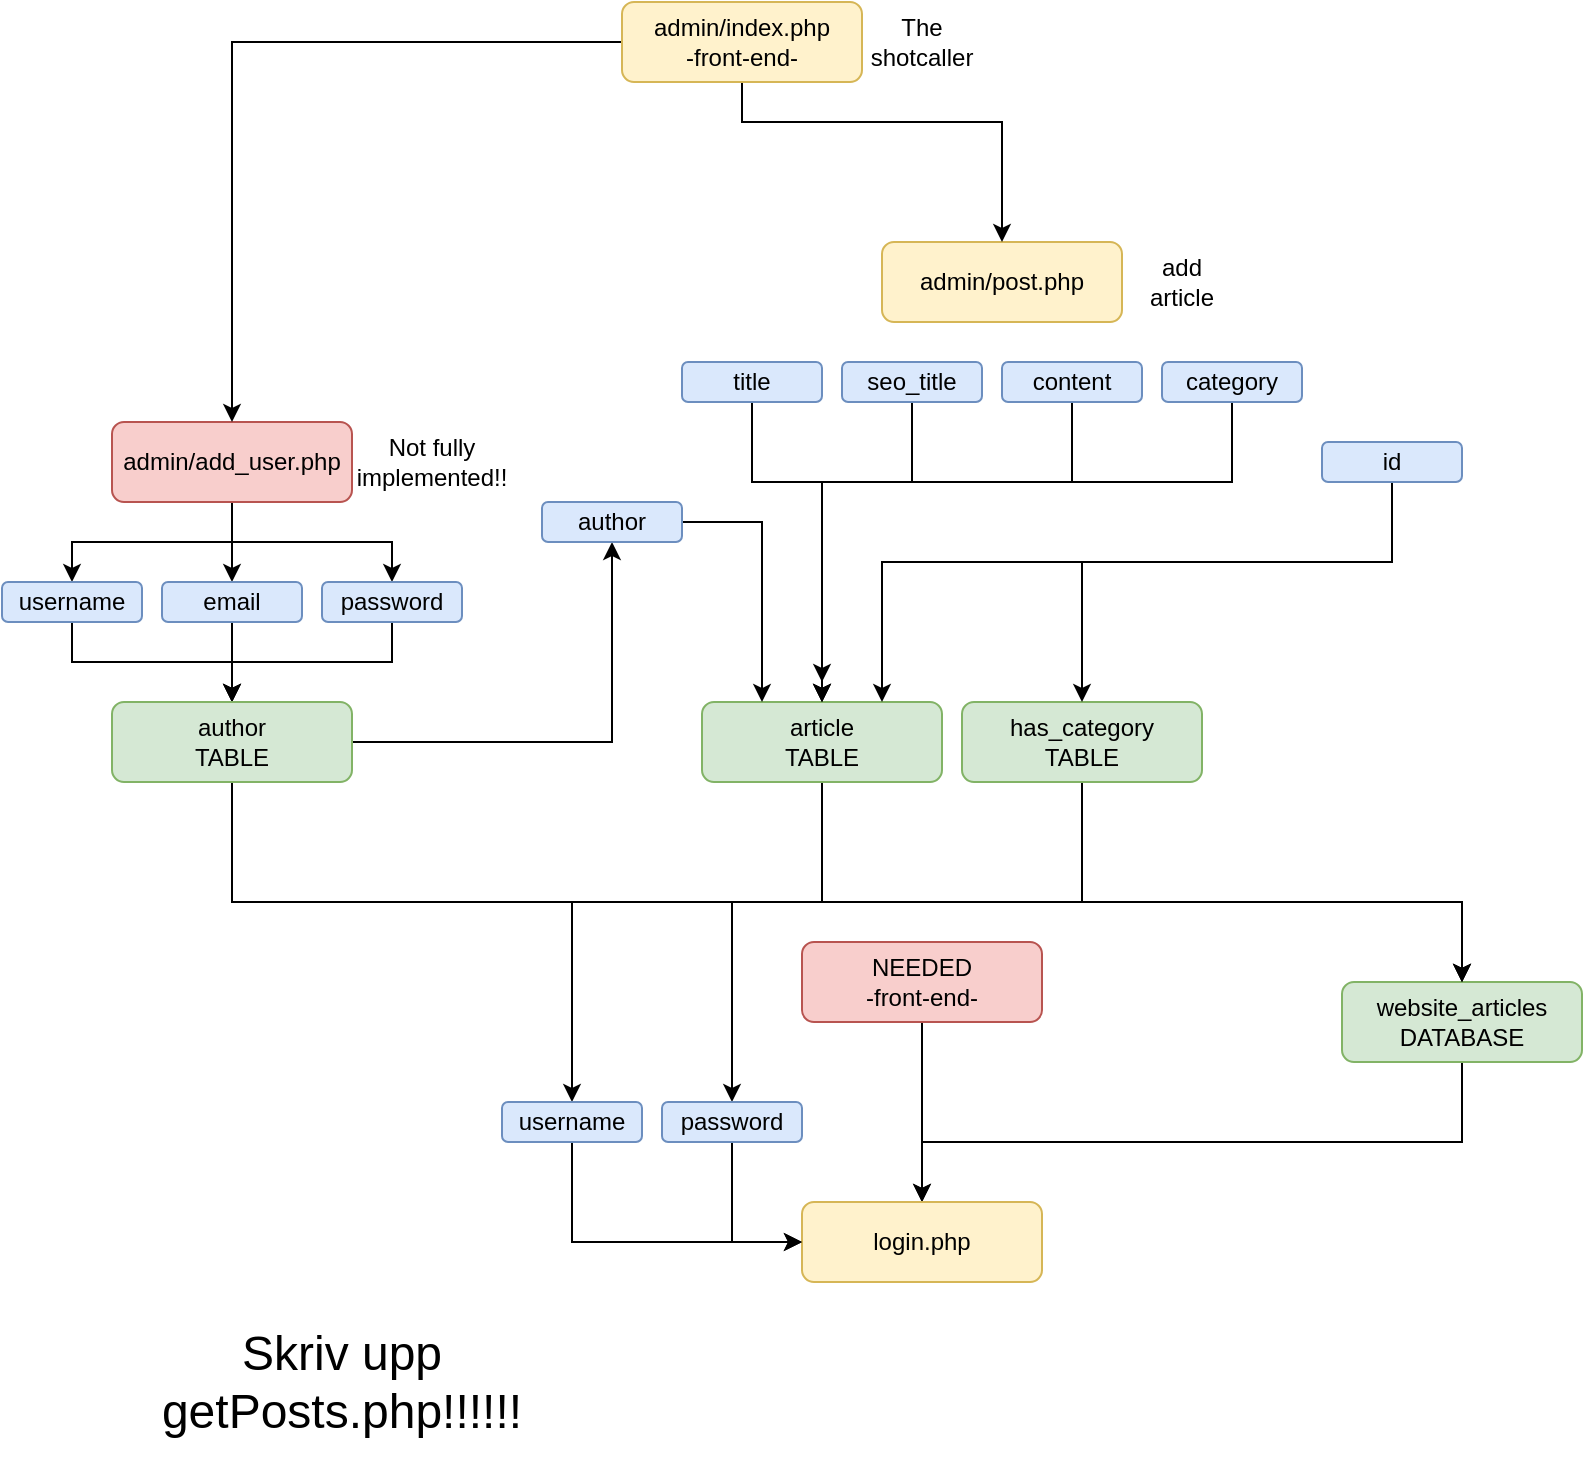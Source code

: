 <mxfile version="13.10.1" type="device"><diagram id="C5RBs43oDa-KdzZeNtuy" name="Page-1"><mxGraphModel dx="1381" dy="764" grid="1" gridSize="10" guides="1" tooltips="1" connect="1" arrows="1" fold="1" page="1" pageScale="1" pageWidth="827" pageHeight="1169" math="0" shadow="0"><root><mxCell id="WIyWlLk6GJQsqaUBKTNV-0"/><mxCell id="WIyWlLk6GJQsqaUBKTNV-1" parent="WIyWlLk6GJQsqaUBKTNV-0"/><mxCell id="elx8L_hnl3mIXluWUQEK-6" style="edgeStyle=orthogonalEdgeStyle;rounded=0;orthogonalLoop=1;jettySize=auto;html=1;exitX=0.5;exitY=1;exitDx=0;exitDy=0;entryX=0.5;entryY=0;entryDx=0;entryDy=0;" edge="1" parent="WIyWlLk6GJQsqaUBKTNV-1" source="WIyWlLk6GJQsqaUBKTNV-3" target="elx8L_hnl3mIXluWUQEK-3"><mxGeometry relative="1" as="geometry"/></mxCell><mxCell id="elx8L_hnl3mIXluWUQEK-7" style="edgeStyle=orthogonalEdgeStyle;rounded=0;orthogonalLoop=1;jettySize=auto;html=1;entryX=0.5;entryY=0;entryDx=0;entryDy=0;" edge="1" parent="WIyWlLk6GJQsqaUBKTNV-1" source="WIyWlLk6GJQsqaUBKTNV-3" target="elx8L_hnl3mIXluWUQEK-4"><mxGeometry relative="1" as="geometry"/></mxCell><mxCell id="elx8L_hnl3mIXluWUQEK-8" style="edgeStyle=orthogonalEdgeStyle;rounded=0;orthogonalLoop=1;jettySize=auto;html=1;entryX=0.5;entryY=0;entryDx=0;entryDy=0;" edge="1" parent="WIyWlLk6GJQsqaUBKTNV-1" source="WIyWlLk6GJQsqaUBKTNV-3" target="elx8L_hnl3mIXluWUQEK-5"><mxGeometry relative="1" as="geometry"/></mxCell><mxCell id="WIyWlLk6GJQsqaUBKTNV-3" value="admin/add_user.php" style="rounded=1;whiteSpace=wrap;html=1;fontSize=12;glass=0;strokeWidth=1;shadow=0;fillColor=#f8cecc;strokeColor=#b85450;" parent="WIyWlLk6GJQsqaUBKTNV-1" vertex="1"><mxGeometry x="65" y="220" width="120" height="40" as="geometry"/></mxCell><mxCell id="elx8L_hnl3mIXluWUQEK-79" style="edgeStyle=orthogonalEdgeStyle;rounded=0;orthogonalLoop=1;jettySize=auto;html=1;entryX=0.5;entryY=0;entryDx=0;entryDy=0;" edge="1" parent="WIyWlLk6GJQsqaUBKTNV-1" source="elx8L_hnl3mIXluWUQEK-0" target="elx8L_hnl3mIXluWUQEK-78"><mxGeometry relative="1" as="geometry"><Array as="points"><mxPoint x="740" y="580"/><mxPoint x="470" y="580"/></Array></mxGeometry></mxCell><mxCell id="elx8L_hnl3mIXluWUQEK-0" value="website_articles DATABASE" style="rounded=1;whiteSpace=wrap;html=1;fontSize=12;glass=0;strokeWidth=1;shadow=0;fillColor=#d5e8d4;strokeColor=#82b366;" vertex="1" parent="WIyWlLk6GJQsqaUBKTNV-1"><mxGeometry x="680" y="500" width="120" height="40" as="geometry"/></mxCell><mxCell id="elx8L_hnl3mIXluWUQEK-11" style="edgeStyle=orthogonalEdgeStyle;rounded=0;orthogonalLoop=1;jettySize=auto;html=1;entryX=0.5;entryY=0;entryDx=0;entryDy=0;" edge="1" parent="WIyWlLk6GJQsqaUBKTNV-1" source="elx8L_hnl3mIXluWUQEK-3" target="elx8L_hnl3mIXluWUQEK-10"><mxGeometry relative="1" as="geometry"/></mxCell><mxCell id="elx8L_hnl3mIXluWUQEK-3" value="username" style="rounded=1;whiteSpace=wrap;html=1;fontSize=12;glass=0;strokeWidth=1;shadow=0;fillColor=#dae8fc;strokeColor=#6c8ebf;" vertex="1" parent="WIyWlLk6GJQsqaUBKTNV-1"><mxGeometry x="10" y="300" width="70" height="20" as="geometry"/></mxCell><mxCell id="elx8L_hnl3mIXluWUQEK-12" style="edgeStyle=orthogonalEdgeStyle;rounded=0;orthogonalLoop=1;jettySize=auto;html=1;exitX=0.5;exitY=1;exitDx=0;exitDy=0;" edge="1" parent="WIyWlLk6GJQsqaUBKTNV-1" source="elx8L_hnl3mIXluWUQEK-4"><mxGeometry relative="1" as="geometry"><mxPoint x="125" y="360" as="targetPoint"/></mxGeometry></mxCell><mxCell id="elx8L_hnl3mIXluWUQEK-4" value="email" style="rounded=1;whiteSpace=wrap;html=1;fontSize=12;glass=0;strokeWidth=1;shadow=0;fillColor=#dae8fc;strokeColor=#6c8ebf;" vertex="1" parent="WIyWlLk6GJQsqaUBKTNV-1"><mxGeometry x="90" y="300" width="70" height="20" as="geometry"/></mxCell><mxCell id="elx8L_hnl3mIXluWUQEK-13" style="edgeStyle=orthogonalEdgeStyle;rounded=0;orthogonalLoop=1;jettySize=auto;html=1;entryX=0.5;entryY=0;entryDx=0;entryDy=0;" edge="1" parent="WIyWlLk6GJQsqaUBKTNV-1" source="elx8L_hnl3mIXluWUQEK-5" target="elx8L_hnl3mIXluWUQEK-10"><mxGeometry relative="1" as="geometry"/></mxCell><mxCell id="elx8L_hnl3mIXluWUQEK-5" value="password" style="rounded=1;whiteSpace=wrap;html=1;fontSize=12;glass=0;strokeWidth=1;shadow=0;fillColor=#dae8fc;strokeColor=#6c8ebf;" vertex="1" parent="WIyWlLk6GJQsqaUBKTNV-1"><mxGeometry x="170" y="300" width="70" height="20" as="geometry"/></mxCell><mxCell id="elx8L_hnl3mIXluWUQEK-63" style="edgeStyle=orthogonalEdgeStyle;rounded=0;orthogonalLoop=1;jettySize=auto;html=1;entryX=0.5;entryY=1;entryDx=0;entryDy=0;" edge="1" parent="WIyWlLk6GJQsqaUBKTNV-1" source="elx8L_hnl3mIXluWUQEK-10" target="elx8L_hnl3mIXluWUQEK-61"><mxGeometry relative="1" as="geometry"/></mxCell><mxCell id="elx8L_hnl3mIXluWUQEK-75" style="edgeStyle=orthogonalEdgeStyle;rounded=0;orthogonalLoop=1;jettySize=auto;html=1;entryX=0.5;entryY=0;entryDx=0;entryDy=0;" edge="1" parent="WIyWlLk6GJQsqaUBKTNV-1" source="elx8L_hnl3mIXluWUQEK-10" target="elx8L_hnl3mIXluWUQEK-0"><mxGeometry relative="1" as="geometry"><Array as="points"><mxPoint x="125" y="460"/><mxPoint x="740" y="460"/></Array></mxGeometry></mxCell><mxCell id="elx8L_hnl3mIXluWUQEK-84" style="edgeStyle=orthogonalEdgeStyle;rounded=0;orthogonalLoop=1;jettySize=auto;html=1;entryX=0.5;entryY=0;entryDx=0;entryDy=0;" edge="1" parent="WIyWlLk6GJQsqaUBKTNV-1" source="elx8L_hnl3mIXluWUQEK-10" target="elx8L_hnl3mIXluWUQEK-81"><mxGeometry relative="1" as="geometry"><Array as="points"><mxPoint x="125" y="460"/><mxPoint x="295" y="460"/></Array></mxGeometry></mxCell><mxCell id="elx8L_hnl3mIXluWUQEK-85" style="edgeStyle=orthogonalEdgeStyle;rounded=0;orthogonalLoop=1;jettySize=auto;html=1;entryX=0.5;entryY=0;entryDx=0;entryDy=0;" edge="1" parent="WIyWlLk6GJQsqaUBKTNV-1" source="elx8L_hnl3mIXluWUQEK-10" target="elx8L_hnl3mIXluWUQEK-82"><mxGeometry relative="1" as="geometry"><Array as="points"><mxPoint x="125" y="460"/><mxPoint x="375" y="460"/></Array></mxGeometry></mxCell><mxCell id="elx8L_hnl3mIXluWUQEK-10" value="author&lt;br&gt;TABLE" style="rounded=1;whiteSpace=wrap;html=1;fontSize=12;glass=0;strokeWidth=1;shadow=0;fillColor=#d5e8d4;strokeColor=#82b366;" vertex="1" parent="WIyWlLk6GJQsqaUBKTNV-1"><mxGeometry x="65" y="360" width="120" height="40" as="geometry"/></mxCell><mxCell id="elx8L_hnl3mIXluWUQEK-14" value="Not fully implemented!!" style="text;html=1;strokeColor=none;fillColor=none;align=center;verticalAlign=middle;whiteSpace=wrap;rounded=0;" vertex="1" parent="WIyWlLk6GJQsqaUBKTNV-1"><mxGeometry x="205" y="230" width="40" height="20" as="geometry"/></mxCell><mxCell id="elx8L_hnl3mIXluWUQEK-16" value="admin/post.php" style="rounded=1;whiteSpace=wrap;html=1;fontSize=12;glass=0;strokeWidth=1;shadow=0;fillColor=#fff2cc;strokeColor=#d6b656;" vertex="1" parent="WIyWlLk6GJQsqaUBKTNV-1"><mxGeometry x="450" y="130" width="120" height="40" as="geometry"/></mxCell><mxCell id="elx8L_hnl3mIXluWUQEK-76" style="edgeStyle=orthogonalEdgeStyle;rounded=0;orthogonalLoop=1;jettySize=auto;html=1;entryX=0.5;entryY=0;entryDx=0;entryDy=0;" edge="1" parent="WIyWlLk6GJQsqaUBKTNV-1" source="elx8L_hnl3mIXluWUQEK-17" target="elx8L_hnl3mIXluWUQEK-0"><mxGeometry relative="1" as="geometry"><Array as="points"><mxPoint x="420" y="460"/><mxPoint x="740" y="460"/></Array></mxGeometry></mxCell><mxCell id="elx8L_hnl3mIXluWUQEK-17" value="article&lt;br&gt;TABLE" style="rounded=1;whiteSpace=wrap;html=1;fontSize=12;glass=0;strokeWidth=1;shadow=0;fillColor=#d5e8d4;strokeColor=#82b366;" vertex="1" parent="WIyWlLk6GJQsqaUBKTNV-1"><mxGeometry x="360" y="360" width="120" height="40" as="geometry"/></mxCell><mxCell id="elx8L_hnl3mIXluWUQEK-23" style="edgeStyle=orthogonalEdgeStyle;rounded=0;orthogonalLoop=1;jettySize=auto;html=1;entryX=0.5;entryY=0;entryDx=0;entryDy=0;" edge="1" parent="WIyWlLk6GJQsqaUBKTNV-1" source="elx8L_hnl3mIXluWUQEK-18" target="WIyWlLk6GJQsqaUBKTNV-3"><mxGeometry relative="1" as="geometry"/></mxCell><mxCell id="elx8L_hnl3mIXluWUQEK-56" style="edgeStyle=orthogonalEdgeStyle;rounded=0;orthogonalLoop=1;jettySize=auto;html=1;entryX=0.5;entryY=0;entryDx=0;entryDy=0;" edge="1" parent="WIyWlLk6GJQsqaUBKTNV-1" source="elx8L_hnl3mIXluWUQEK-18" target="elx8L_hnl3mIXluWUQEK-16"><mxGeometry relative="1" as="geometry"><Array as="points"><mxPoint x="380" y="70"/><mxPoint x="510" y="70"/></Array></mxGeometry></mxCell><mxCell id="elx8L_hnl3mIXluWUQEK-18" value="admin/index.php&lt;br&gt;-front-end-" style="rounded=1;whiteSpace=wrap;html=1;fontSize=12;glass=0;strokeWidth=1;shadow=0;fillColor=#fff2cc;strokeColor=#d6b656;" vertex="1" parent="WIyWlLk6GJQsqaUBKTNV-1"><mxGeometry x="320" y="10" width="120" height="40" as="geometry"/></mxCell><mxCell id="elx8L_hnl3mIXluWUQEK-21" value="The shotcaller" style="text;html=1;align=center;verticalAlign=middle;whiteSpace=wrap;rounded=0;" vertex="1" parent="WIyWlLk6GJQsqaUBKTNV-1"><mxGeometry x="450" y="20" width="40" height="20" as="geometry"/></mxCell><mxCell id="elx8L_hnl3mIXluWUQEK-77" style="edgeStyle=orthogonalEdgeStyle;rounded=0;orthogonalLoop=1;jettySize=auto;html=1;entryX=0.5;entryY=0;entryDx=0;entryDy=0;" edge="1" parent="WIyWlLk6GJQsqaUBKTNV-1" source="elx8L_hnl3mIXluWUQEK-52" target="elx8L_hnl3mIXluWUQEK-0"><mxGeometry relative="1" as="geometry"><Array as="points"><mxPoint x="550" y="460"/><mxPoint x="740" y="460"/></Array></mxGeometry></mxCell><mxCell id="elx8L_hnl3mIXluWUQEK-52" value="has_category&lt;br&gt;TABLE" style="rounded=1;whiteSpace=wrap;html=1;fontSize=12;glass=0;strokeWidth=1;shadow=0;fillColor=#d5e8d4;strokeColor=#82b366;" vertex="1" parent="WIyWlLk6GJQsqaUBKTNV-1"><mxGeometry x="490" y="360" width="120" height="40" as="geometry"/></mxCell><mxCell id="elx8L_hnl3mIXluWUQEK-83" style="edgeStyle=orthogonalEdgeStyle;rounded=0;orthogonalLoop=1;jettySize=auto;html=1;entryX=0.5;entryY=0;entryDx=0;entryDy=0;" edge="1" parent="WIyWlLk6GJQsqaUBKTNV-1" source="elx8L_hnl3mIXluWUQEK-55" target="elx8L_hnl3mIXluWUQEK-78"><mxGeometry relative="1" as="geometry"/></mxCell><mxCell id="elx8L_hnl3mIXluWUQEK-55" value="NEEDED&lt;br&gt;-front-end-" style="rounded=1;whiteSpace=wrap;html=1;fontSize=12;glass=0;strokeWidth=1;shadow=0;fillColor=#f8cecc;strokeColor=#b85450;" vertex="1" parent="WIyWlLk6GJQsqaUBKTNV-1"><mxGeometry x="410" y="480" width="120" height="40" as="geometry"/></mxCell><mxCell id="elx8L_hnl3mIXluWUQEK-70" style="edgeStyle=orthogonalEdgeStyle;rounded=0;orthogonalLoop=1;jettySize=auto;html=1;entryX=0.5;entryY=0;entryDx=0;entryDy=0;" edge="1" parent="WIyWlLk6GJQsqaUBKTNV-1" source="elx8L_hnl3mIXluWUQEK-57" target="elx8L_hnl3mIXluWUQEK-17"><mxGeometry relative="1" as="geometry"><Array as="points"><mxPoint x="385" y="250"/><mxPoint x="420" y="250"/></Array></mxGeometry></mxCell><mxCell id="elx8L_hnl3mIXluWUQEK-57" value="title" style="rounded=1;whiteSpace=wrap;html=1;fontSize=12;glass=0;strokeWidth=1;shadow=0;fillColor=#dae8fc;strokeColor=#6c8ebf;" vertex="1" parent="WIyWlLk6GJQsqaUBKTNV-1"><mxGeometry x="350" y="190" width="70" height="20" as="geometry"/></mxCell><mxCell id="elx8L_hnl3mIXluWUQEK-68" style="edgeStyle=orthogonalEdgeStyle;rounded=0;orthogonalLoop=1;jettySize=auto;html=1;" edge="1" parent="WIyWlLk6GJQsqaUBKTNV-1" source="elx8L_hnl3mIXluWUQEK-58"><mxGeometry relative="1" as="geometry"><mxPoint x="420" y="350" as="targetPoint"/><Array as="points"><mxPoint x="545" y="250"/><mxPoint x="420" y="250"/></Array></mxGeometry></mxCell><mxCell id="elx8L_hnl3mIXluWUQEK-58" value="content" style="rounded=1;whiteSpace=wrap;html=1;fontSize=12;glass=0;strokeWidth=1;shadow=0;fillColor=#dae8fc;strokeColor=#6c8ebf;" vertex="1" parent="WIyWlLk6GJQsqaUBKTNV-1"><mxGeometry x="510" y="190" width="70" height="20" as="geometry"/></mxCell><mxCell id="elx8L_hnl3mIXluWUQEK-69" style="edgeStyle=orthogonalEdgeStyle;rounded=0;orthogonalLoop=1;jettySize=auto;html=1;entryX=0.5;entryY=0;entryDx=0;entryDy=0;" edge="1" parent="WIyWlLk6GJQsqaUBKTNV-1" source="elx8L_hnl3mIXluWUQEK-59" target="elx8L_hnl3mIXluWUQEK-17"><mxGeometry relative="1" as="geometry"><Array as="points"><mxPoint x="625" y="250"/><mxPoint x="420" y="250"/></Array></mxGeometry></mxCell><mxCell id="elx8L_hnl3mIXluWUQEK-59" value="category" style="rounded=1;whiteSpace=wrap;html=1;fontSize=12;glass=0;strokeWidth=1;shadow=0;fillColor=#dae8fc;strokeColor=#6c8ebf;" vertex="1" parent="WIyWlLk6GJQsqaUBKTNV-1"><mxGeometry x="590" y="190" width="70" height="20" as="geometry"/></mxCell><mxCell id="elx8L_hnl3mIXluWUQEK-67" style="edgeStyle=orthogonalEdgeStyle;rounded=0;orthogonalLoop=1;jettySize=auto;html=1;entryX=0.5;entryY=0;entryDx=0;entryDy=0;" edge="1" parent="WIyWlLk6GJQsqaUBKTNV-1" source="elx8L_hnl3mIXluWUQEK-60" target="elx8L_hnl3mIXluWUQEK-17"><mxGeometry relative="1" as="geometry"><Array as="points"><mxPoint x="465" y="250"/><mxPoint x="420" y="250"/></Array></mxGeometry></mxCell><mxCell id="elx8L_hnl3mIXluWUQEK-60" value="seo_title" style="rounded=1;whiteSpace=wrap;html=1;fontSize=12;glass=0;strokeWidth=1;shadow=0;fillColor=#dae8fc;strokeColor=#6c8ebf;" vertex="1" parent="WIyWlLk6GJQsqaUBKTNV-1"><mxGeometry x="430" y="190" width="70" height="20" as="geometry"/></mxCell><mxCell id="elx8L_hnl3mIXluWUQEK-65" style="edgeStyle=orthogonalEdgeStyle;rounded=0;orthogonalLoop=1;jettySize=auto;html=1;entryX=0.25;entryY=0;entryDx=0;entryDy=0;" edge="1" parent="WIyWlLk6GJQsqaUBKTNV-1" source="elx8L_hnl3mIXluWUQEK-61" target="elx8L_hnl3mIXluWUQEK-17"><mxGeometry relative="1" as="geometry"/></mxCell><mxCell id="elx8L_hnl3mIXluWUQEK-61" value="author" style="rounded=1;whiteSpace=wrap;html=1;fontSize=12;glass=0;strokeWidth=1;shadow=0;fillColor=#dae8fc;strokeColor=#6c8ebf;" vertex="1" parent="WIyWlLk6GJQsqaUBKTNV-1"><mxGeometry x="280" y="260" width="70" height="20" as="geometry"/></mxCell><mxCell id="elx8L_hnl3mIXluWUQEK-72" style="edgeStyle=orthogonalEdgeStyle;rounded=0;orthogonalLoop=1;jettySize=auto;html=1;entryX=0.5;entryY=0;entryDx=0;entryDy=0;" edge="1" parent="WIyWlLk6GJQsqaUBKTNV-1" source="elx8L_hnl3mIXluWUQEK-62" target="elx8L_hnl3mIXluWUQEK-52"><mxGeometry relative="1" as="geometry"><Array as="points"><mxPoint x="705" y="290"/><mxPoint x="550" y="290"/></Array></mxGeometry></mxCell><mxCell id="elx8L_hnl3mIXluWUQEK-73" style="edgeStyle=orthogonalEdgeStyle;rounded=0;orthogonalLoop=1;jettySize=auto;html=1;entryX=0.75;entryY=0;entryDx=0;entryDy=0;" edge="1" parent="WIyWlLk6GJQsqaUBKTNV-1" source="elx8L_hnl3mIXluWUQEK-62" target="elx8L_hnl3mIXluWUQEK-17"><mxGeometry relative="1" as="geometry"><Array as="points"><mxPoint x="705" y="290"/><mxPoint x="450" y="290"/></Array></mxGeometry></mxCell><mxCell id="elx8L_hnl3mIXluWUQEK-62" value="id" style="rounded=1;whiteSpace=wrap;html=1;fontSize=12;glass=0;strokeWidth=1;shadow=0;fillColor=#dae8fc;strokeColor=#6c8ebf;" vertex="1" parent="WIyWlLk6GJQsqaUBKTNV-1"><mxGeometry x="670" y="230" width="70" height="20" as="geometry"/></mxCell><mxCell id="elx8L_hnl3mIXluWUQEK-74" value="add article" style="text;html=1;strokeColor=none;fillColor=none;align=center;verticalAlign=middle;whiteSpace=wrap;rounded=0;" vertex="1" parent="WIyWlLk6GJQsqaUBKTNV-1"><mxGeometry x="580" y="140" width="40" height="20" as="geometry"/></mxCell><mxCell id="elx8L_hnl3mIXluWUQEK-78" value="login.php" style="rounded=1;whiteSpace=wrap;html=1;fontSize=12;glass=0;strokeWidth=1;shadow=0;fillColor=#fff2cc;strokeColor=#d6b656;" vertex="1" parent="WIyWlLk6GJQsqaUBKTNV-1"><mxGeometry x="410" y="610" width="120" height="40" as="geometry"/></mxCell><mxCell id="elx8L_hnl3mIXluWUQEK-86" style="edgeStyle=orthogonalEdgeStyle;rounded=0;orthogonalLoop=1;jettySize=auto;html=1;entryX=0;entryY=0.5;entryDx=0;entryDy=0;" edge="1" parent="WIyWlLk6GJQsqaUBKTNV-1" source="elx8L_hnl3mIXluWUQEK-81" target="elx8L_hnl3mIXluWUQEK-78"><mxGeometry relative="1" as="geometry"><Array as="points"><mxPoint x="295" y="630"/></Array></mxGeometry></mxCell><mxCell id="elx8L_hnl3mIXluWUQEK-81" value="username" style="rounded=1;whiteSpace=wrap;html=1;fontSize=12;glass=0;strokeWidth=1;shadow=0;fillColor=#dae8fc;strokeColor=#6c8ebf;" vertex="1" parent="WIyWlLk6GJQsqaUBKTNV-1"><mxGeometry x="260" y="560" width="70" height="20" as="geometry"/></mxCell><mxCell id="elx8L_hnl3mIXluWUQEK-87" style="edgeStyle=orthogonalEdgeStyle;rounded=0;orthogonalLoop=1;jettySize=auto;html=1;entryX=0;entryY=0.5;entryDx=0;entryDy=0;" edge="1" parent="WIyWlLk6GJQsqaUBKTNV-1" source="elx8L_hnl3mIXluWUQEK-82" target="elx8L_hnl3mIXluWUQEK-78"><mxGeometry relative="1" as="geometry"/></mxCell><mxCell id="elx8L_hnl3mIXluWUQEK-82" value="password" style="rounded=1;whiteSpace=wrap;html=1;fontSize=12;glass=0;strokeWidth=1;shadow=0;fillColor=#dae8fc;strokeColor=#6c8ebf;" vertex="1" parent="WIyWlLk6GJQsqaUBKTNV-1"><mxGeometry x="340" y="560" width="70" height="20" as="geometry"/></mxCell><mxCell id="elx8L_hnl3mIXluWUQEK-88" value="&lt;font style=&quot;font-size: 24px&quot;&gt;Skriv upp getPosts.php!!!!!!&lt;/font&gt;" style="text;html=1;strokeColor=none;fillColor=none;align=center;verticalAlign=middle;whiteSpace=wrap;rounded=0;" vertex="1" parent="WIyWlLk6GJQsqaUBKTNV-1"><mxGeometry x="90" y="660" width="180" height="80" as="geometry"/></mxCell></root></mxGraphModel></diagram></mxfile>